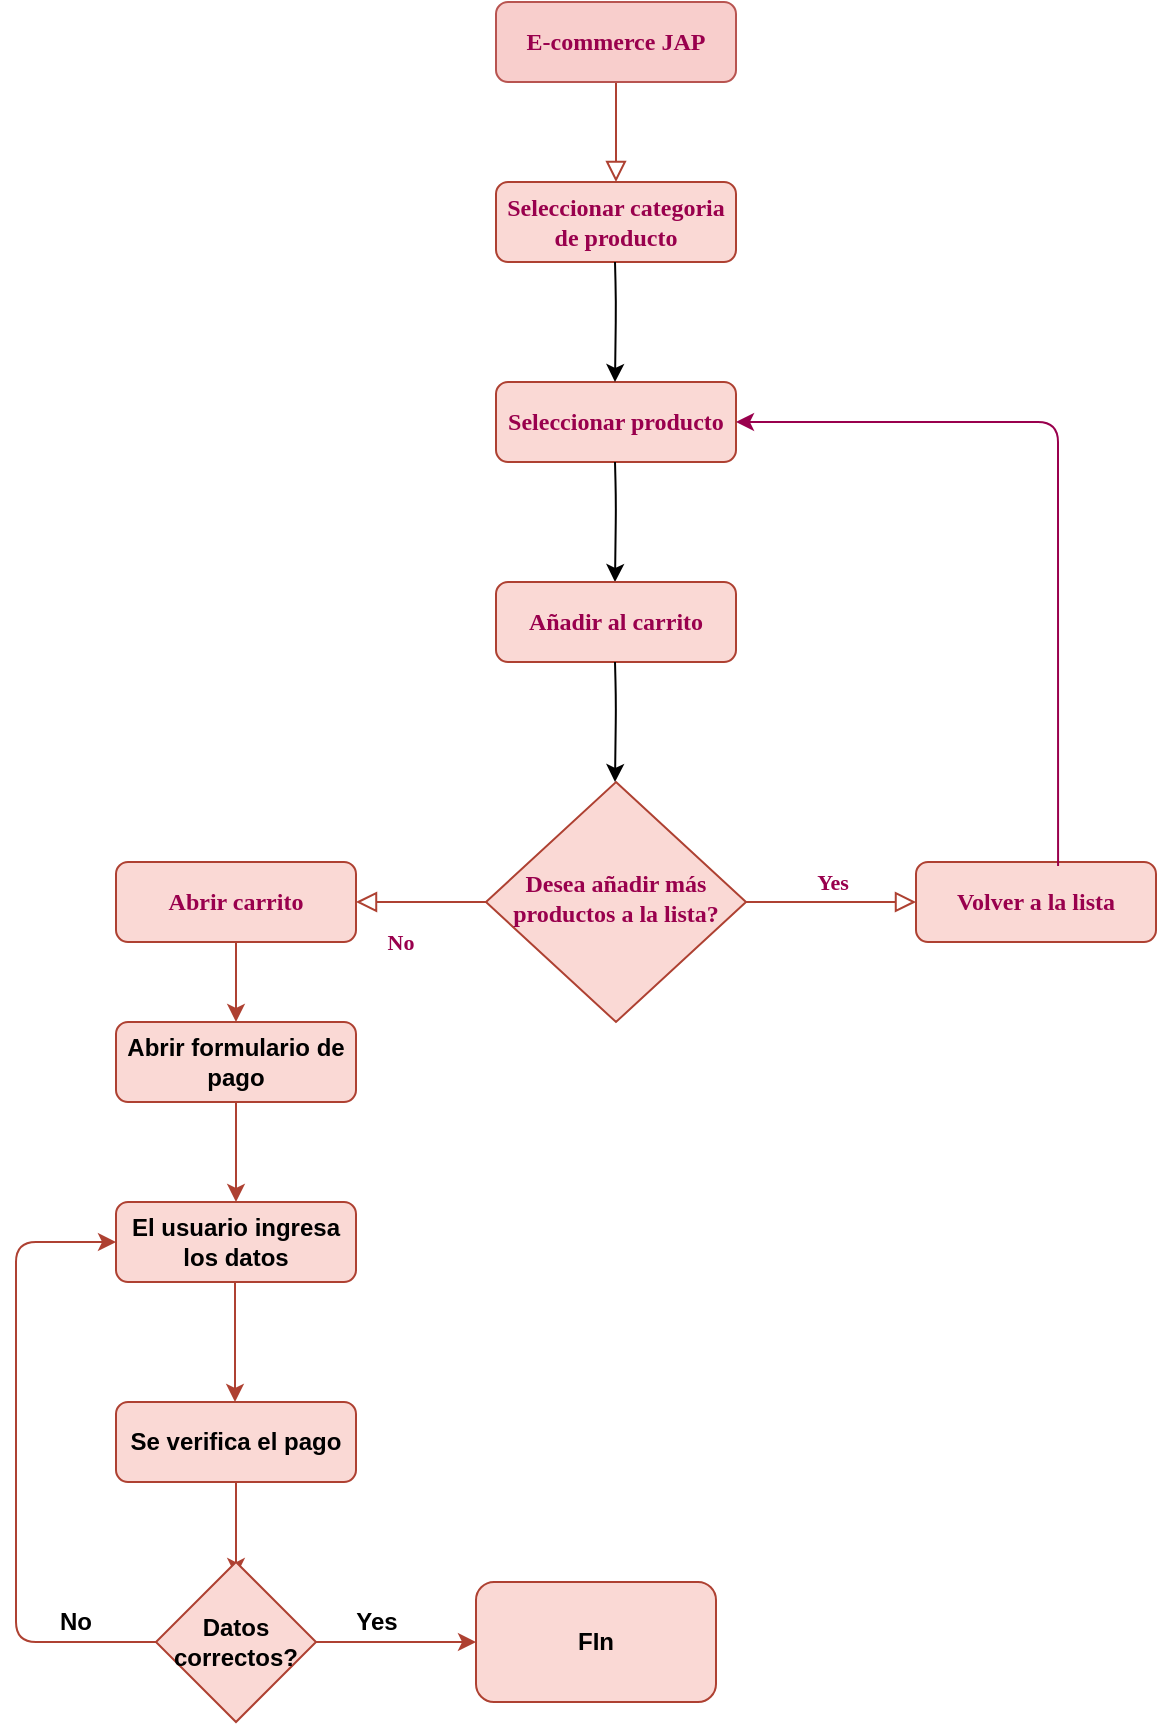 <mxfile version="14.9.6" type="github">
  <diagram id="C5RBs43oDa-KdzZeNtuy" name="Page-1">
    <mxGraphModel dx="868" dy="380" grid="1" gridSize="10" guides="1" tooltips="1" connect="1" arrows="1" fold="1" page="1" pageScale="1" pageWidth="827" pageHeight="1169" math="0" shadow="0">
      <root>
        <mxCell id="WIyWlLk6GJQsqaUBKTNV-0" />
        <mxCell id="WIyWlLk6GJQsqaUBKTNV-1" parent="WIyWlLk6GJQsqaUBKTNV-0" />
        <mxCell id="WIyWlLk6GJQsqaUBKTNV-2" value="" style="rounded=0;html=1;jettySize=auto;orthogonalLoop=1;fontSize=11;endArrow=block;endFill=0;endSize=8;strokeWidth=1;shadow=0;labelBackgroundColor=none;edgeStyle=orthogonalEdgeStyle;entryX=0.5;entryY=0;entryDx=0;entryDy=0;fillColor=#fad9d5;strokeColor=#ae4132;" parent="WIyWlLk6GJQsqaUBKTNV-1" source="WIyWlLk6GJQsqaUBKTNV-3" target="WIyWlLk6GJQsqaUBKTNV-7" edge="1">
          <mxGeometry relative="1" as="geometry" />
        </mxCell>
        <mxCell id="WIyWlLk6GJQsqaUBKTNV-3" value="&lt;font color=&quot;#99004d&quot; face=&quot;Verdana&quot;&gt;&lt;b&gt;E-commerce JAP&lt;/b&gt;&lt;/font&gt;" style="rounded=1;whiteSpace=wrap;html=1;fontSize=12;glass=0;strokeWidth=1;shadow=0;fillColor=#f8cecc;strokeColor=#b85450;" parent="WIyWlLk6GJQsqaUBKTNV-1" vertex="1">
          <mxGeometry x="320" y="20" width="120" height="40" as="geometry" />
        </mxCell>
        <mxCell id="WIyWlLk6GJQsqaUBKTNV-6" value="Desea añadir más productos a la lista?" style="rhombus;whiteSpace=wrap;html=1;shadow=0;fontFamily=Verdana;fontSize=12;align=center;strokeWidth=1;spacing=6;spacingTop=-4;fillColor=#fad9d5;strokeColor=#AE4132;fontColor=#99004D;fontStyle=1" parent="WIyWlLk6GJQsqaUBKTNV-1" vertex="1">
          <mxGeometry x="315" y="410" width="130" height="120" as="geometry" />
        </mxCell>
        <mxCell id="WIyWlLk6GJQsqaUBKTNV-7" value="&lt;font color=&quot;#99004d&quot; face=&quot;Garamond&quot;&gt;&lt;b&gt;Seleccionar categoria de producto&lt;/b&gt;&lt;/font&gt;" style="rounded=1;whiteSpace=wrap;html=1;fontSize=12;glass=0;strokeWidth=1;shadow=0;fillColor=#fad9d5;strokeColor=#ae4132;" parent="WIyWlLk6GJQsqaUBKTNV-1" vertex="1">
          <mxGeometry x="320" y="110" width="120" height="40" as="geometry" />
        </mxCell>
        <mxCell id="WIyWlLk6GJQsqaUBKTNV-8" value="No" style="rounded=0;html=1;jettySize=auto;orthogonalLoop=1;fontSize=11;endArrow=block;endFill=0;endSize=8;strokeWidth=1;shadow=0;labelBackgroundColor=none;edgeStyle=orthogonalEdgeStyle;exitX=0;exitY=0.5;exitDx=0;exitDy=0;fillColor=#fad9d5;strokeColor=#AE4132;fontFamily=Verdana;fontColor=#99004D;fontStyle=1" parent="WIyWlLk6GJQsqaUBKTNV-1" source="WIyWlLk6GJQsqaUBKTNV-6" target="WIyWlLk6GJQsqaUBKTNV-11" edge="1">
          <mxGeometry x="0.333" y="20" relative="1" as="geometry">
            <mxPoint as="offset" />
          </mxGeometry>
        </mxCell>
        <mxCell id="WIyWlLk6GJQsqaUBKTNV-11" value="Abrir carrito" style="rounded=1;whiteSpace=wrap;html=1;fontSize=12;glass=0;strokeWidth=1;shadow=0;fillColor=#fad9d5;strokeColor=#AE4132;fontFamily=Verdana;fontColor=#99004D;fontStyle=1" parent="WIyWlLk6GJQsqaUBKTNV-1" vertex="1">
          <mxGeometry x="130" y="450" width="120" height="40" as="geometry" />
        </mxCell>
        <mxCell id="WIyWlLk6GJQsqaUBKTNV-12" value="&lt;b&gt;&lt;font color=&quot;#99004d&quot; face=&quot;Garamond&quot;&gt;Seleccionar producto&lt;/font&gt;&lt;/b&gt;" style="rounded=1;whiteSpace=wrap;html=1;fontSize=12;glass=0;strokeWidth=1;shadow=0;fillColor=#fad9d5;strokeColor=#ae4132;" parent="WIyWlLk6GJQsqaUBKTNV-1" vertex="1">
          <mxGeometry x="320" y="210" width="120" height="40" as="geometry" />
        </mxCell>
        <mxCell id="QQQ8afkFYY7rdYaOuxrr-0" value="" style="endArrow=classic;html=1;" edge="1" parent="WIyWlLk6GJQsqaUBKTNV-1">
          <mxGeometry width="50" height="50" relative="1" as="geometry">
            <mxPoint x="379.5" y="150" as="sourcePoint" />
            <mxPoint x="379.5" y="210" as="targetPoint" />
            <Array as="points">
              <mxPoint x="380" y="170" />
            </Array>
          </mxGeometry>
        </mxCell>
        <mxCell id="QQQ8afkFYY7rdYaOuxrr-1" value="" style="endArrow=classic;html=1;" edge="1" parent="WIyWlLk6GJQsqaUBKTNV-1">
          <mxGeometry width="50" height="50" relative="1" as="geometry">
            <mxPoint x="379.5" y="250" as="sourcePoint" />
            <mxPoint x="379.5" y="310" as="targetPoint" />
            <Array as="points">
              <mxPoint x="380" y="270" />
            </Array>
          </mxGeometry>
        </mxCell>
        <mxCell id="QQQ8afkFYY7rdYaOuxrr-2" value="Yes" style="edgeStyle=orthogonalEdgeStyle;rounded=0;html=1;jettySize=auto;orthogonalLoop=1;fontSize=11;endArrow=block;endFill=0;endSize=8;strokeWidth=1;shadow=0;labelBackgroundColor=none;exitX=1;exitY=0.5;exitDx=0;exitDy=0;fillColor=#fad9d5;strokeColor=#AE4132;fontFamily=Verdana;fontColor=#99004D;fontStyle=1;entryX=0;entryY=0.5;entryDx=0;entryDy=0;" edge="1" parent="WIyWlLk6GJQsqaUBKTNV-1" source="WIyWlLk6GJQsqaUBKTNV-6" target="QQQ8afkFYY7rdYaOuxrr-3">
          <mxGeometry y="10" relative="1" as="geometry">
            <mxPoint as="offset" />
            <mxPoint x="460" y="390" as="sourcePoint" />
            <mxPoint x="480" y="445" as="targetPoint" />
          </mxGeometry>
        </mxCell>
        <mxCell id="QQQ8afkFYY7rdYaOuxrr-3" value="Volver a la lista" style="rounded=1;whiteSpace=wrap;html=1;fontSize=12;glass=0;strokeWidth=1;shadow=0;fillColor=#fad9d5;strokeColor=#AE4132;fontFamily=Verdana;fontColor=#99004D;fontStyle=1" vertex="1" parent="WIyWlLk6GJQsqaUBKTNV-1">
          <mxGeometry x="530" y="450" width="120" height="40" as="geometry" />
        </mxCell>
        <mxCell id="QQQ8afkFYY7rdYaOuxrr-4" value="&lt;font face=&quot;Garamond&quot; color=&quot;#99004d&quot;&gt;&lt;b&gt;Añadir al carrito&lt;/b&gt;&lt;/font&gt;" style="rounded=1;whiteSpace=wrap;html=1;fontSize=12;glass=0;strokeWidth=1;shadow=0;fillColor=#fad9d5;strokeColor=#ae4132;" vertex="1" parent="WIyWlLk6GJQsqaUBKTNV-1">
          <mxGeometry x="320" y="310" width="120" height="40" as="geometry" />
        </mxCell>
        <mxCell id="QQQ8afkFYY7rdYaOuxrr-5" value="" style="endArrow=classic;html=1;" edge="1" parent="WIyWlLk6GJQsqaUBKTNV-1">
          <mxGeometry width="50" height="50" relative="1" as="geometry">
            <mxPoint x="379.5" y="350" as="sourcePoint" />
            <mxPoint x="379.5" y="410" as="targetPoint" />
            <Array as="points">
              <mxPoint x="380" y="370" />
            </Array>
          </mxGeometry>
        </mxCell>
        <mxCell id="QQQ8afkFYY7rdYaOuxrr-8" value="" style="edgeStyle=orthogonalEdgeStyle;rounded=0;orthogonalLoop=1;jettySize=auto;html=1;exitX=0.5;exitY=1;exitDx=0;exitDy=0;entryX=0.5;entryY=0;entryDx=0;entryDy=0;fillColor=#fad9d5;strokeColor=#AE4132;fontFamily=Verdana;fontColor=#99004D;fontStyle=1" edge="1" parent="WIyWlLk6GJQsqaUBKTNV-1" source="WIyWlLk6GJQsqaUBKTNV-11" target="QQQ8afkFYY7rdYaOuxrr-6">
          <mxGeometry relative="1" as="geometry">
            <mxPoint x="190" y="530" as="targetPoint" />
          </mxGeometry>
        </mxCell>
        <mxCell id="QQQ8afkFYY7rdYaOuxrr-6" value="&lt;b&gt;Abrir formulario de pago&lt;/b&gt;" style="rounded=1;whiteSpace=wrap;html=1;fontSize=12;glass=0;strokeWidth=1;shadow=0;fillColor=#fad9d5;strokeColor=#ae4132;" vertex="1" parent="WIyWlLk6GJQsqaUBKTNV-1">
          <mxGeometry x="130" y="530" width="120" height="40" as="geometry" />
        </mxCell>
        <mxCell id="QQQ8afkFYY7rdYaOuxrr-10" value="El usuario ingresa los datos" style="rounded=1;whiteSpace=wrap;html=1;fontSize=12;glass=0;strokeWidth=1;shadow=0;fillColor=#fad9d5;strokeColor=#ae4132;fontFamily=Helvetica;fontStyle=1;" vertex="1" parent="WIyWlLk6GJQsqaUBKTNV-1">
          <mxGeometry x="130" y="620" width="120" height="40" as="geometry" />
        </mxCell>
        <mxCell id="QQQ8afkFYY7rdYaOuxrr-11" value="" style="edgeStyle=orthogonalEdgeStyle;rounded=0;orthogonalLoop=1;jettySize=auto;html=1;exitX=0.5;exitY=1;exitDx=0;exitDy=0;entryX=0.5;entryY=0;entryDx=0;entryDy=0;fillColor=#fad9d5;strokeColor=#ae4132;fontFamily=Helvetica;fontStyle=1;fontColor=#99004D;" edge="1" parent="WIyWlLk6GJQsqaUBKTNV-1" source="QQQ8afkFYY7rdYaOuxrr-6" target="QQQ8afkFYY7rdYaOuxrr-10">
          <mxGeometry relative="1" as="geometry">
            <mxPoint x="200" y="475" as="sourcePoint" />
            <mxPoint x="200" y="530" as="targetPoint" />
          </mxGeometry>
        </mxCell>
        <mxCell id="QQQ8afkFYY7rdYaOuxrr-12" value="" style="edgeStyle=orthogonalEdgeStyle;rounded=0;orthogonalLoop=1;jettySize=auto;html=1;exitX=0.5;exitY=1;exitDx=0;exitDy=0;fillColor=#fad9d5;strokeColor=#ae4132;fontFamily=Helvetica;fontStyle=1;fontColor=#99004D;" edge="1" parent="WIyWlLk6GJQsqaUBKTNV-1">
          <mxGeometry relative="1" as="geometry">
            <mxPoint x="189.5" y="660" as="sourcePoint" />
            <mxPoint x="189.5" y="720" as="targetPoint" />
          </mxGeometry>
        </mxCell>
        <mxCell id="QQQ8afkFYY7rdYaOuxrr-14" value="Se verifica el pago" style="rounded=1;whiteSpace=wrap;html=1;fontSize=12;glass=0;strokeWidth=1;shadow=0;fillColor=#fad9d5;strokeColor=#ae4132;fontFamily=Helvetica;fontStyle=1;" vertex="1" parent="WIyWlLk6GJQsqaUBKTNV-1">
          <mxGeometry x="130" y="720" width="120" height="40" as="geometry" />
        </mxCell>
        <mxCell id="QQQ8afkFYY7rdYaOuxrr-15" value="" style="endArrow=classic;html=1;exitX=0.5;exitY=1;exitDx=0;exitDy=0;entryX=0.5;entryY=0.088;entryDx=0;entryDy=0;entryPerimeter=0;fillColor=#fad9d5;strokeColor=#ae4132;fontFamily=Helvetica;fontStyle=1;fontColor=#99004D;" edge="1" parent="WIyWlLk6GJQsqaUBKTNV-1" source="QQQ8afkFYY7rdYaOuxrr-14" target="QQQ8afkFYY7rdYaOuxrr-16">
          <mxGeometry width="50" height="50" relative="1" as="geometry">
            <mxPoint x="380" y="710" as="sourcePoint" />
            <mxPoint x="290" y="740" as="targetPoint" />
          </mxGeometry>
        </mxCell>
        <mxCell id="QQQ8afkFYY7rdYaOuxrr-25" value="" style="edgeStyle=orthogonalEdgeStyle;rounded=0;orthogonalLoop=1;jettySize=auto;html=1;fillColor=#fad9d5;strokeColor=#ae4132;fontFamily=Helvetica;fontStyle=1;fontColor=#99004D;" edge="1" parent="WIyWlLk6GJQsqaUBKTNV-1" source="QQQ8afkFYY7rdYaOuxrr-16" target="QQQ8afkFYY7rdYaOuxrr-18">
          <mxGeometry relative="1" as="geometry" />
        </mxCell>
        <mxCell id="QQQ8afkFYY7rdYaOuxrr-16" value="Datos correctos?" style="rhombus;whiteSpace=wrap;html=1;fillColor=#fad9d5;strokeColor=#ae4132;fontStyle=1" vertex="1" parent="WIyWlLk6GJQsqaUBKTNV-1">
          <mxGeometry x="150" y="800" width="80" height="80" as="geometry" />
        </mxCell>
        <mxCell id="QQQ8afkFYY7rdYaOuxrr-18" value="FIn" style="rounded=1;whiteSpace=wrap;html=1;fillColor=#fad9d5;strokeColor=#ae4132;fontStyle=1" vertex="1" parent="WIyWlLk6GJQsqaUBKTNV-1">
          <mxGeometry x="310" y="810" width="120" height="60" as="geometry" />
        </mxCell>
        <mxCell id="QQQ8afkFYY7rdYaOuxrr-26" value="Yes" style="text;html=1;align=center;verticalAlign=middle;resizable=0;points=[];autosize=1;fontFamily=Helvetica;fontStyle=1;" vertex="1" parent="WIyWlLk6GJQsqaUBKTNV-1">
          <mxGeometry x="240" y="820" width="40" height="20" as="geometry" />
        </mxCell>
        <mxCell id="QQQ8afkFYY7rdYaOuxrr-28" value="" style="endArrow=classic;html=1;exitX=0;exitY=0.5;exitDx=0;exitDy=0;entryX=0;entryY=0.5;entryDx=0;entryDy=0;fillColor=#fad9d5;strokeColor=#ae4132;fontFamily=Helvetica;fontStyle=1;fontColor=#99004D;" edge="1" parent="WIyWlLk6GJQsqaUBKTNV-1" source="QQQ8afkFYY7rdYaOuxrr-16" target="QQQ8afkFYY7rdYaOuxrr-10">
          <mxGeometry width="50" height="50" relative="1" as="geometry">
            <mxPoint x="60" y="855" as="sourcePoint" />
            <mxPoint x="80" y="620" as="targetPoint" />
            <Array as="points">
              <mxPoint x="80" y="840" />
              <mxPoint x="80" y="640" />
            </Array>
          </mxGeometry>
        </mxCell>
        <mxCell id="QQQ8afkFYY7rdYaOuxrr-30" value="No" style="text;html=1;align=left;verticalAlign=middle;resizable=0;points=[];autosize=1;fontFamily=Helvetica;fontStyle=1;" vertex="1" parent="WIyWlLk6GJQsqaUBKTNV-1">
          <mxGeometry x="100" y="820" width="30" height="20" as="geometry" />
        </mxCell>
        <mxCell id="QQQ8afkFYY7rdYaOuxrr-32" value="" style="endArrow=classic;html=1;fontFamily=Helvetica;fontColor=#99004D;strokeColor=#99004D;exitX=0.592;exitY=0.05;exitDx=0;exitDy=0;exitPerimeter=0;entryX=1;entryY=0.5;entryDx=0;entryDy=0;" edge="1" parent="WIyWlLk6GJQsqaUBKTNV-1" source="QQQ8afkFYY7rdYaOuxrr-3" target="WIyWlLk6GJQsqaUBKTNV-12">
          <mxGeometry width="50" height="50" relative="1" as="geometry">
            <mxPoint x="380" y="340" as="sourcePoint" />
            <mxPoint x="460" y="230" as="targetPoint" />
            <Array as="points">
              <mxPoint x="601" y="230" />
            </Array>
          </mxGeometry>
        </mxCell>
      </root>
    </mxGraphModel>
  </diagram>
</mxfile>
